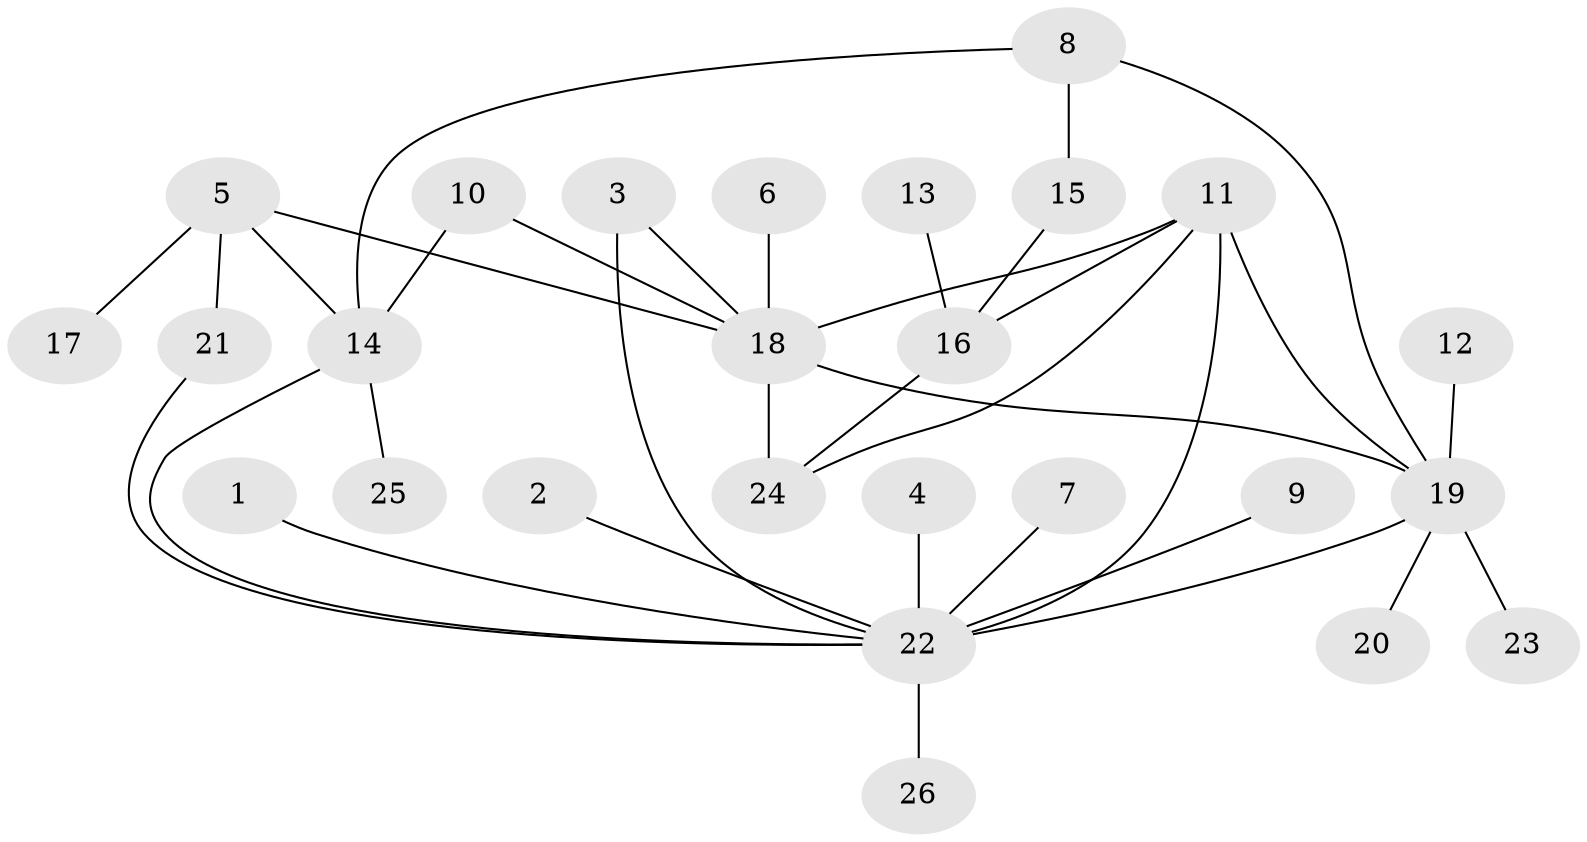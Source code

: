 // original degree distribution, {9: 0.038461538461538464, 14: 0.019230769230769232, 2: 0.21153846153846154, 1: 0.5384615384615384, 3: 0.07692307692307693, 7: 0.038461538461538464, 4: 0.07692307692307693}
// Generated by graph-tools (version 1.1) at 2025/01/03/09/25 03:01:42]
// undirected, 26 vertices, 35 edges
graph export_dot {
graph [start="1"]
  node [color=gray90,style=filled];
  1;
  2;
  3;
  4;
  5;
  6;
  7;
  8;
  9;
  10;
  11;
  12;
  13;
  14;
  15;
  16;
  17;
  18;
  19;
  20;
  21;
  22;
  23;
  24;
  25;
  26;
  1 -- 22 [weight=1.0];
  2 -- 22 [weight=1.0];
  3 -- 18 [weight=1.0];
  3 -- 22 [weight=1.0];
  4 -- 22 [weight=1.0];
  5 -- 14 [weight=1.0];
  5 -- 17 [weight=1.0];
  5 -- 18 [weight=1.0];
  5 -- 21 [weight=1.0];
  6 -- 18 [weight=1.0];
  7 -- 22 [weight=1.0];
  8 -- 14 [weight=1.0];
  8 -- 15 [weight=1.0];
  8 -- 19 [weight=1.0];
  9 -- 22 [weight=1.0];
  10 -- 14 [weight=1.0];
  10 -- 18 [weight=1.0];
  11 -- 16 [weight=1.0];
  11 -- 18 [weight=1.0];
  11 -- 19 [weight=1.0];
  11 -- 22 [weight=2.0];
  11 -- 24 [weight=1.0];
  12 -- 19 [weight=1.0];
  13 -- 16 [weight=1.0];
  14 -- 22 [weight=1.0];
  14 -- 25 [weight=1.0];
  15 -- 16 [weight=1.0];
  16 -- 24 [weight=1.0];
  18 -- 19 [weight=1.0];
  18 -- 24 [weight=1.0];
  19 -- 20 [weight=1.0];
  19 -- 22 [weight=1.0];
  19 -- 23 [weight=1.0];
  21 -- 22 [weight=1.0];
  22 -- 26 [weight=1.0];
}
